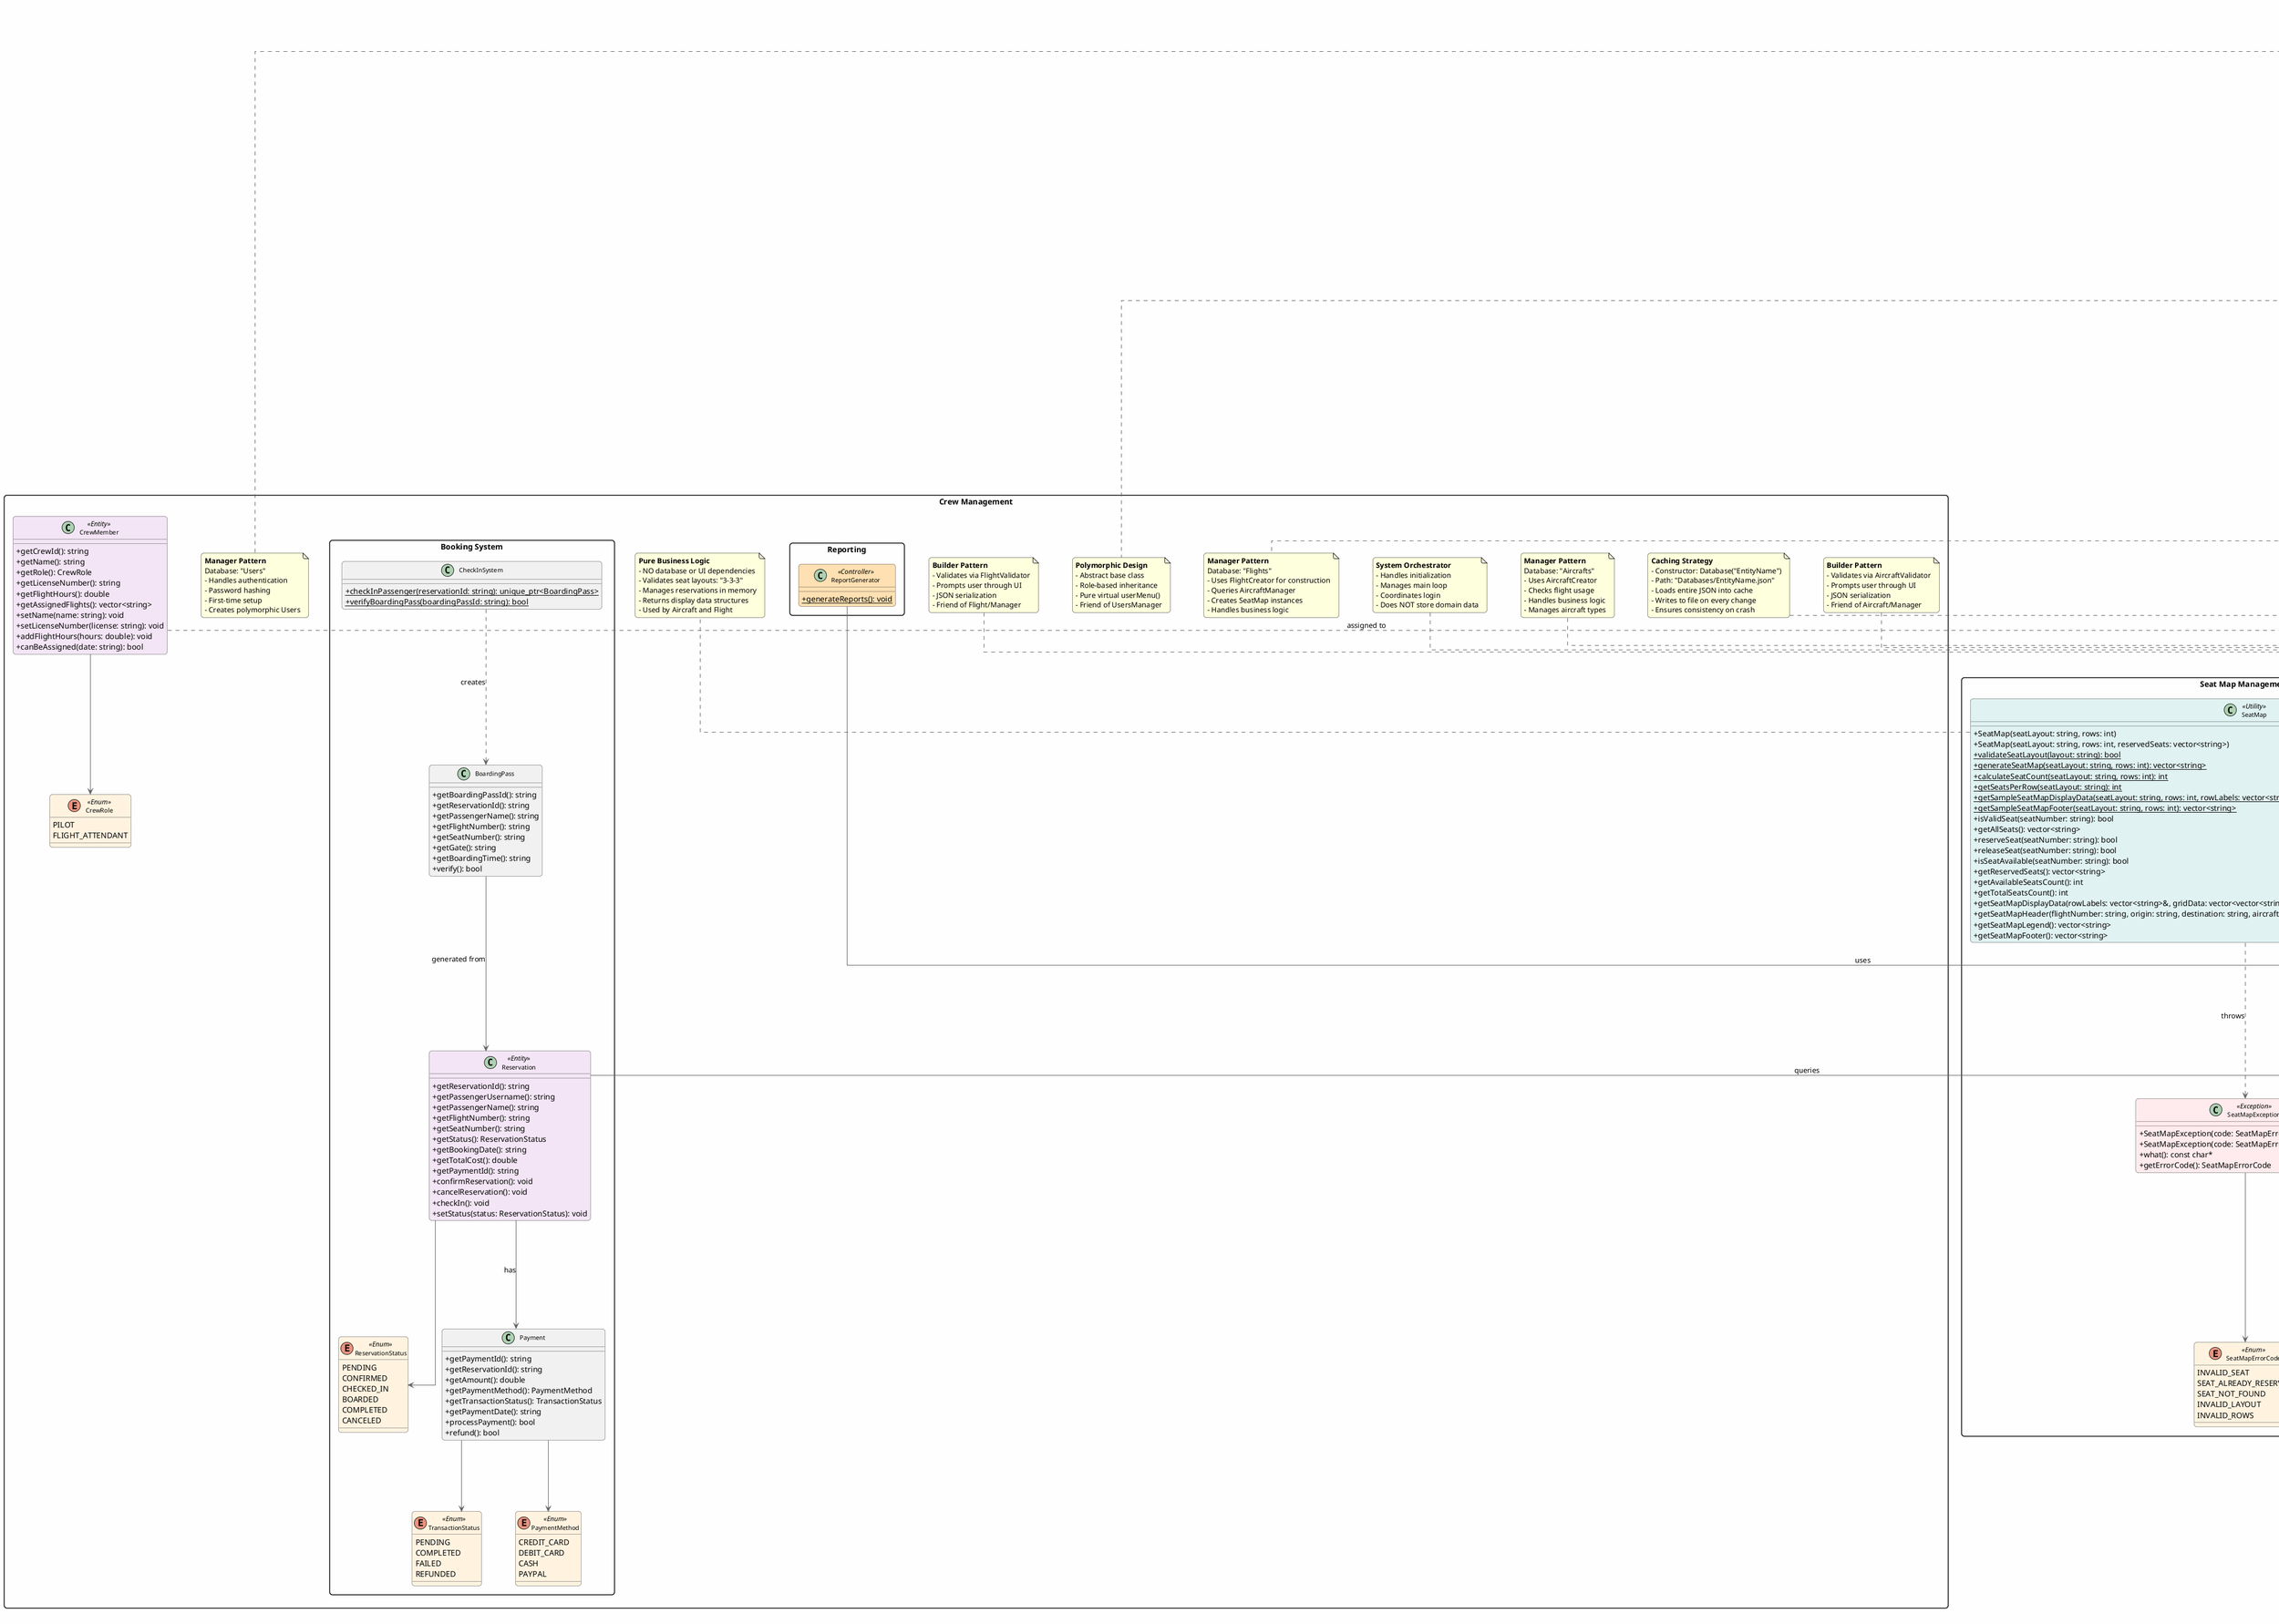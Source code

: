 @startuml Airline_Management_System

' ==================== Styling Configuration ====================
skinparam classAttributeIconSize 0
skinparam linetype ortho
skinparam backgroundColor #FEFEFE
skinparam roundcorner 10
skinparam shadowing false

' Class styling
skinparam class {
  BackgroundColor<<Abstract>> #E8F5E9
  BackgroundColor<<Enum>> #FFF3E0
  BackgroundColor<<Singleton>> #E3F2FD
  BackgroundColor<<Entity>> #F3E5F5
  BackgroundColor<<Controller>> #FFE0B2
  BackgroundColor<<Utility>> #E0F2F1
  BackgroundColor<<Exception>> #FFEBEE
  BackgroundColor<<Builder>> #FFF9C4
  BackgroundColor<<Validator>> #E1BEE7
  BorderColor #424242
  ArrowColor #616161
  FontName Arial
  FontSize 11
}

skinparam nodesep 60
skinparam ranksep 80
skinparam packageStyle rectangle

' ==================== Core Infrastructure ====================

package "Core Infrastructure" {
  class GridDisplayConfig {
    + title: string
    + headerLines: vector<string>
    + legend: vector<string>
    + footerLines: vector<string>
    + showSeparator: bool
  }

  class UserInterface <<Singleton>> <<Utility>> {
    + {static} getInstance(): UserInterface*
    + print(message: string): void
    + println(message: string): void
    + printError(message: string): void
    + printSuccess(message: string): void
    + printWarning(message: string): void
    + printHeader(header: string): void
    + printSeparator(): void
    + getString(prompt: string): string
    + getInt(prompt: string): int
    + getDouble(prompt: string): double
    + getPassword(prompt: string): string
    + getChoice(prompt: string, min: int, max: int): int
    + getYesNo(prompt: string): bool
    + getDate(prompt: string, format: string): string
    + clearScreen(): void
    + pauseScreen(): void
    + displayMenu(title: string, options: vector<string>): void
    + displayTable(headers: vector<string>, rows: vector<vector<string>>): void
    + displayGrid(rowLabels: vector<string>, gridData: vector<vector<string>>, config: GridDisplayConfig): void
    + formatCurrency(amount: double): string
  }

  class Database <<Utility>> {
    + Database(entityName: string)
    + loadAll(): json
    + saveAll(data: json): void
    + getEntry(entryKey: string): json
    + addEntry(entryKey: string, entryData: json): void
    + deleteEntry(entryKey: string): void
    + entryExists(entryKey: string): bool
    + updateEntry(entryKey: string, updates: json): void
    + getAttribute(entryKey: string, attributeKey: string): auto
    + setAttribute(entryKey: string, attributeKey: string, value: json): void
    + deleteAttribute(entryKey: string, attributeKey: string): void
    + attributeExists(entryKey: string, attributeKey: string): bool
    + getEntryCount(): int
    + isEmpty(): bool
    + clear(): void
  }

  enum DatabaseErrorCode <<Enum>> {
    FILE_NOT_FOUND
    FILE_READ_ERROR
    FILE_WRITE_ERROR
    INVALID_JSON
    ENTRY_NOT_FOUND
    ATTRIBUTE_NOT_FOUND
    DATABASE_ERROR
  }

  class DatabaseException <<Exception>> {
    + DatabaseException(code: DatabaseErrorCode)
    + what(): const char*
    + getErrorCode(): DatabaseErrorCode
  }
  
  enum UIErrorCode <<Enum>> {
    INVALID_INTEGER_INPUT
    INVALID_DOUBLE_INPUT
    INVALID_CHOICE
    INVALID_YES_NO_INPUT
    USER_CANCELED
    INVALID_PASSWORD_INPUT
  }
  
  class UIException <<Exception>> {
    + UIException(code: UIErrorCode)
    + what(): const char*
    + getErrorCode(): UIErrorCode
  }

  class AirlineManagementSystem <<Singleton>> <<Controller>> {
    + {static} getInstance(): shared_ptr<AirlineManagementSystem>
    + initialize(): void
    + start(): void
    + shutdown(): void
  }
  
  UserInterface --> GridDisplayConfig : uses
  UserInterface ..> UIException : throws
  UIException --> UIErrorCode
  Database ..> DatabaseException : throws
  DatabaseException --> DatabaseErrorCode
  AirlineManagementSystem --> UserInterface : uses
}

' ==================== User Management ====================

package "User Management" {
  enum UserRole <<Enum>> {
    ADMINISTRATOR
    BOOKING_AGENT
    PASSENGER
  }

  enum UserErrorCode <<Enum>> {
    USERNAME_TAKEN
    INVALID_USERNAME
    INVALID_PASSWORD
    USER_NOT_FOUND
    INCORRECT_PASSWORD
    DATABASE_ERROR
    INVALID_INPUTS
  }

  abstract class User <<Abstract>> <<Entity>> {
    + getUsername(): string
    + getName(): string
    + getEmail(): string
    + getPhoneNumber(): string
    + getRole(): UserRole
    + {abstract} getRoleString(): string
    + setName(name: string): void
    + setEmail(email: string): void
    + setPhoneNumber(phoneNumber: string): void
    + {abstract} userMenu(): void
  }

  class Administrator {
    + userMenu(): void
    + getRoleString(): string
  }

  class BookingAgent {
    + userMenu(): void
    + getRoleString(): string
  }

  class Passenger {
    + userMenu(): void
    + getRoleString(): string
  }

  class UsersManager <<Singleton>> <<Controller>> {
    + {static} getInstance(): UsersManager*
    + login(username: string, password: string): shared_ptr<User>
    + manageUsers(): void
    + getUser(username: string): shared_ptr<User>
    + getAllUsernames(): vector<string>
    + userExists(username: string): bool
  }

  class UserException <<Exception>> {
    + UserException(code: UserErrorCode)
    + what(): const char*
    + getErrorCode(): UserErrorCode
  }
  
  User <|-- Administrator
  User <|-- BookingAgent
  User <|-- Passenger
  User --> UserRole
  UsersManager ..> User : creates/manages
  UsersManager --> Database : uses
  UsersManager --> UserInterface : uses
  UsersManager ..> UserException : throws
  UserException --> UserErrorCode
  Administrator ..|> UsersManager : friend
  BookingAgent ..|> UsersManager : friend
  Passenger ..|> UsersManager : friend
}

' ==================== Seat Map Management ====================

package "Seat Map Management" {
  enum SeatMapErrorCode <<Enum>> {
    INVALID_SEAT
    SEAT_ALREADY_RESERVED
    SEAT_NOT_FOUND
    INVALID_LAYOUT
    INVALID_ROWS
  }

  class SeatMap <<Utility>> {
    + SeatMap(seatLayout: string, rows: int)
    + SeatMap(seatLayout: string, rows: int, reservedSeats: vector<string>)
    + {static} validateSeatLayout(layout: string): bool
    + {static} generateSeatMap(seatLayout: string, rows: int): vector<string>
    + {static} calculateSeatCount(seatLayout: string, rows: int): int
    + {static} getSeatsPerRow(seatLayout: string): int
    + {static} getSampleSeatMapDisplayData(seatLayout: string, rows: int, rowLabels: vector<string>&, gridData: vector<vector<string>>&, displayRows: int): void
    + {static} getSampleSeatMapFooter(seatLayout: string, rows: int): vector<string>
    + isValidSeat(seatNumber: string): bool
    + getAllSeats(): vector<string>
    + reserveSeat(seatNumber: string): bool
    + releaseSeat(seatNumber: string): bool
    + isSeatAvailable(seatNumber: string): bool
    + getReservedSeats(): vector<string>
    + getAvailableSeatsCount(): int
    + getTotalSeatsCount(): int
    + getSeatMapDisplayData(rowLabels: vector<string>&, gridData: vector<vector<string>>&): void
    + getSeatMapHeader(flightNumber: string, origin: string, destination: string, aircraftType: string): vector<string>
    + getSeatMapLegend(): vector<string>
    + getSeatMapFooter(): vector<string>
  }

  class SeatMapException <<Exception>> {
    + SeatMapException(code: SeatMapErrorCode)
    + SeatMapException(code: SeatMapErrorCode, info: string)
    + what(): const char*
    + getErrorCode(): SeatMapErrorCode
  }

  SeatMap ..> SeatMapException : throws
  SeatMapException --> SeatMapErrorCode
}

' ==================== Aircraft Management ====================

package "Aircraft Management" {
  enum AircraftErrorCode <<Enum>> {
    AIRCRAFT_NOT_FOUND
    AIRCRAFT_EXISTS
    INVALID_AIRCRAFT_TYPE
    INVALID_SEAT_LAYOUT
    INVALID_SEAT_COUNT
    INVALID_MANUFACTURER
    INVALID_MODEL
    INVALID_FLEET_COUNT
    DATABASE_ERROR
  }

  class Aircraft <<Entity>> {
    + getAircraftType(): string
    + getManufacturer(): string
    + getModel(): string
    + getTotalSeats(): int
    + getSeatLayout(): string
    + getRows(): int
    + getFleetCount(): int
    + getStatus(): string
    + setManufacturer(manufacturer: string): void
    + setModel(model: string): void
    + setTotalSeats(seats: int): void
    + setSeatLayout(layout: string): void
    + setRows(rows: int): void
    + setFleetCount(count: int): void
    + setStatus(status: string): void
  }

  class AircraftException <<Exception>> {
    + AircraftException(code: AircraftErrorCode)
    + AircraftException(code: AircraftErrorCode, message: string)
    + what(): const char*
    + getErrorCode(): AircraftErrorCode
  }
  
  class AircraftValidator <<Validator>> {
    + {static} isValidAircraftType(aircraftType: string): bool
    + {static} isValidManufacturer(manufacturer: string): bool
    + {static} isValidModel(model: string): bool
    + {static} isValidSeatLayout(seatLayout: string): bool
    + {static} isValidSeatCount(totalSeats: int): bool
    + {static} isValidRows(rows: int): bool
    + {static} isValidFleetCount(fleetCount: int): bool
  }
  
  enum AircraftValidationErrorCode <<Enum>> {
    INVALID_AIRCRAFT_TYPE
    INVALID_MANUFACTURER
    INVALID_MODEL
    INVALID_SEAT_LAYOUT
    INVALID_SEAT_COUNT
    INVALID_ROWS
    INVALID_FLEET_COUNT
  }
  
  class AircraftValidationException <<Exception>> {
    + AircraftValidationException(code: AircraftValidationErrorCode)
    + what(): const char*
    + getErrorCode(): AircraftValidationErrorCode
  }
  
  class AircraftCreator <<Builder>> {
    + AircraftCreator()
    + createNewAircraft(): shared_ptr<Aircraft>
    + createFromJson(data: json): shared_ptr<Aircraft>
    + toJson(aircraft: shared_ptr<Aircraft>): json
  }
  
  class AircraftManager <<Singleton>> <<Controller>> {
    + {static} getInstance(): AircraftManager*
    + manageAircraft(): void
    + getAircraft(aircraftType: string): shared_ptr<Aircraft>
    + getAllAircraftTypes(): vector<string>
    + aircraftTypeExists(aircraftType: string): bool
    + {static} isAircraftUsedByFlights(aircraftType: string): bool
  }
  
  Aircraft ..> AircraftException : throws
  AircraftException --> AircraftErrorCode
  AircraftValidator ..> AircraftValidationException : throws
  AircraftValidationException --> AircraftValidationErrorCode
  AircraftCreator --> UserInterface : uses
  AircraftCreator --> AircraftValidator : uses
  AircraftCreator ..> Aircraft : creates
  AircraftCreator ..> AircraftValidationException : throws
  AircraftCreator ..|> AircraftManager : friend
  Aircraft ..|> AircraftManager : friend
  Aircraft ..|> AircraftCreator : friend
  AircraftManager --> Database : uses
  AircraftManager --> UserInterface : uses
  AircraftManager --> AircraftCreator : uses
  AircraftManager ..> Aircraft : manages
  AircraftManager ..> SeatMap : uses
  AircraftManager ..> AircraftException : throws
}

' ==================== Flight Management ====================

package "Flight Management" {
  enum FlightErrorCode <<Enum>> {
    FLIGHT_NOT_FOUND
    FLIGHT_EXISTS
    INVALID_FLIGHT_NUMBER
    INVALID_AIRCRAFT_TYPE
    INVALID_ORIGIN
    INVALID_DESTINATION
    INVALID_DATE_FORMAT
    SEAT_OPERATION_FAILED
    DATABASE_ERROR
  }

  class Flight <<Entity>> {
    + getFlightNumber(): string
    + getOrigin(): string
    + getDestination(): string
    + getDepartureDateTime(): string
    + getArrivalDateTime(): string
    + getAircraftType(): string
    + getStatus(): string
    + getPrice(): double
    + getTotalSeats(): int
    + getAvailableSeats(): int
    + getGate(): string
    + getBoardingTime(): string
    + getReservedSeats(): vector<string>
    + setOrigin(origin: string): void
    + setDestination(destination: string): void
    + setDepartureDateTime(departureDateTime: string): void
    + setArrivalDateTime(arrivalDateTime: string): void
    + setAircraftType(aircraftType: string): void
    + setStatus(status: string): void
    + setPrice(price: double): void
    + setGate(gate: string): void
    + setBoardingTime(boardingTime: string): void
    + reserveSeat(seatNumber: string): bool
    + releaseSeat(seatNumber: string): bool
    + isSeatAvailable(seatNumber: string): bool
  }

  class FlightException <<Exception>> {
    + FlightException(code: FlightErrorCode)
    + FlightException(code: FlightErrorCode, message: string)
    + what(): const char*
    + getErrorCode(): FlightErrorCode
  }
  
  class FlightValidator <<Validator>> {
    + {static} isValidFlightNumber(flightNumber: string): bool
    + {static} isValidOrigin(origin: string): bool
    + {static} isValidDestination(destination: string): bool
    + {static} isValidDateTime(dateTime: string): bool
    + {static} isValidPrice(price: double): bool
  }
  
  enum FlightValidationErrorCode <<Enum>> {
    INVALID_FLIGHT_NUMBER
    INVALID_ORIGIN
    INVALID_DESTINATION
    INVALID_DATE_TIME
    INVALID_PRICE
    NO_AIRCRAFT_TYPES_AVAILABLE
  }
  
  class FlightValidationException <<Exception>> {
    + FlightValidationException(code: FlightValidationErrorCode)
    + what(): const char*
    + getErrorCode(): FlightValidationErrorCode
  }
  
  class FlightCreator <<Builder>> {
    + FlightCreator()
    + createNewFlight(): shared_ptr<Flight>
    + createFromJson(data: json): shared_ptr<Flight>
    + toJson(flight: shared_ptr<Flight>): json
  }
  
  class FlightManager <<Singleton>> <<Controller>> {
    + {static} getInstance(): FlightManager*
    + manageFlights(): void
    + getFlight(flightNumber: string): shared_ptr<Flight>
    + searchFlightsByRoute(origin: string, destination: string, departureDate: string): vector<shared_ptr<Flight>>
    + getAllFlightNumbers(): vector<string>
    + flightExists(flightNumber: string): bool
    + {static} hasActiveReservations(flightNumber: string): bool
  }
  
  Flight ..> FlightException : throws
  FlightException --> FlightErrorCode
  FlightValidator ..> FlightValidationException : throws
  FlightValidationException --> FlightValidationErrorCode
  FlightCreator --> UserInterface : uses
  FlightCreator --> FlightValidator : uses
  FlightCreator ..> Flight : creates
  FlightCreator ..> FlightValidationException : throws
  FlightCreator --> AircraftManager : queries
  FlightCreator ..|> FlightManager : friend
  Flight ..|> FlightManager : friend
  Flight ..|> FlightCreator : friend
  FlightManager --> Database : uses
  FlightManager --> UserInterface : uses
  FlightManager --> FlightCreator : uses
  FlightManager ..> Flight : manages
  FlightManager --> AircraftManager : queries
  FlightManager ..> SeatMap : uses
  FlightManager ..> FlightException : throws
}

' ==================== Crew Management ====================

package "Crew Management" {
  enum CrewRole <<Enum>> {
    PILOT
    FLIGHT_ATTENDANT
  }

  class CrewMember <<Entity>> {
    + getCrewId(): string
    + getName(): string
    + getRole(): CrewRole
    + getLicenseNumber(): string
    + getFlightHours(): double
    + getAssignedFlights(): vector<string>
    + setName(name: string): void
    + setLicenseNumber(license: string): void
    + addFlightHours(hours: double): void
    + canBeAssigned(date: string): bool
  }
  
  CrewMember --> CrewRole

' ==================== Booking System ====================

package "Booking System" {
  enum ReservationStatus <<Enum>> {
    PENDING
    CONFIRMED
    CHECKED_IN
    BOARDED
    COMPLETED
    CANCELED
  }

  class Reservation <<Entity>> {
    + getReservationId(): string
    + getPassengerUsername(): string
    + getPassengerName(): string
    + getFlightNumber(): string
    + getSeatNumber(): string
    + getStatus(): ReservationStatus
    + getBookingDate(): string
    + getTotalCost(): double
    + getPaymentId(): string
    + confirmReservation(): void
    + cancelReservation(): void
    + checkIn(): void
    + setStatus(status: ReservationStatus): void
  }

  enum PaymentMethod <<Enum>> {
    CREDIT_CARD
    DEBIT_CARD
    CASH
    PAYPAL
  }

  enum TransactionStatus <<Enum>> {
    PENDING
    COMPLETED
    FAILED
    REFUNDED
  }

  class Payment {
    + getPaymentId(): string
    + getReservationId(): string
    + getAmount(): double
    + getPaymentMethod(): PaymentMethod
    + getTransactionStatus(): TransactionStatus
    + getPaymentDate(): string
    + processPayment(): bool
    + refund(): bool
  }

  class BoardingPass {
    + getBoardingPassId(): string
    + getReservationId(): string
    + getPassengerName(): string
    + getFlightNumber(): string
    + getSeatNumber(): string
    + getGate(): string
    + getBoardingTime(): string
    + verify(): bool
  }

  class CheckInSystem {
    + {static} checkInPassenger(reservationId: string): unique_ptr<BoardingPass>
    + {static} verifyBoardingPass(boardingPassId: string): bool
  }
  
  Reservation --> ReservationStatus
  Payment --> PaymentMethod
  Payment --> TransactionStatus
  CheckInSystem ..> BoardingPass : creates
}

' ==================== Reporting ====================

package "Reporting" {
  class ReportGenerator <<Controller>> {
    + {static} generateReports(): void
  }
  
  ReportGenerator --> UserInterface : uses
}

' ==================== Cross-Package Relationships ====================

Administrator --> UsersManager : uses
Administrator --> FlightManager : uses
Administrator --> AircraftManager : uses
BookingAgent --> FlightManager : uses
Passenger --> FlightManager : uses

Reservation --> FlightManager : queries
Reservation --> Payment : has
BoardingPass --> Reservation : generated from
CrewMember ..> FlightManager : assigned to

note top of Database
  **Caching Strategy**
  - Constructor: Database("EntityName")
  - Path: "Databases/EntityName.json"
  - Loads entire JSON into cache
  - Writes to file on every change
  - Ensures consistency on crash
end note

note right of SeatMap
  **Pure Business Logic**
  - NO database or UI dependencies
  - Validates seat layouts: "3-3-3"
  - Manages reservations in memory
  - Returns display data structures
  - Used by Aircraft and Flight
end note

note right of FlightManager
  **Manager Pattern**
  Database: "Flights"
  - Uses FlightCreator for construction
  - Queries AircraftManager
  - Creates SeatMap instances
  - Handles business logic
end note

note right of AircraftManager
  **Manager Pattern**
  Database: "Aircrafts"
  - Uses AircraftCreator
  - Checks flight usage
  - Handles business logic
  - Manages aircraft types
end note

note right of UsersManager
  **Manager Pattern**
  Database: "Users"
  - Handles authentication
  - Password hashing
  - First-time setup
  - Creates polymorphic Users
end note

note left of FlightCreator
  **Builder Pattern**
  - Validates via FlightValidator
  - Prompts user through UI
  - JSON serialization
  - Friend of Flight/Manager
end note

note left of AircraftCreator
  **Builder Pattern**
  - Validates via AircraftValidator
  - Prompts user through UI
  - JSON serialization
  - Friend of Aircraft/Manager
end note

note bottom of User
  **Polymorphic Design**
  - Abstract base class
  - Role-based inheritance
  - Pure virtual userMenu()
  - Friend of UsersManager
end note

note top of AirlineManagementSystem
  **System Orchestrator**
  - Handles initialization
  - Manages main loop
  - Coordinates login
  - Does NOT store domain data
end note

@enduml